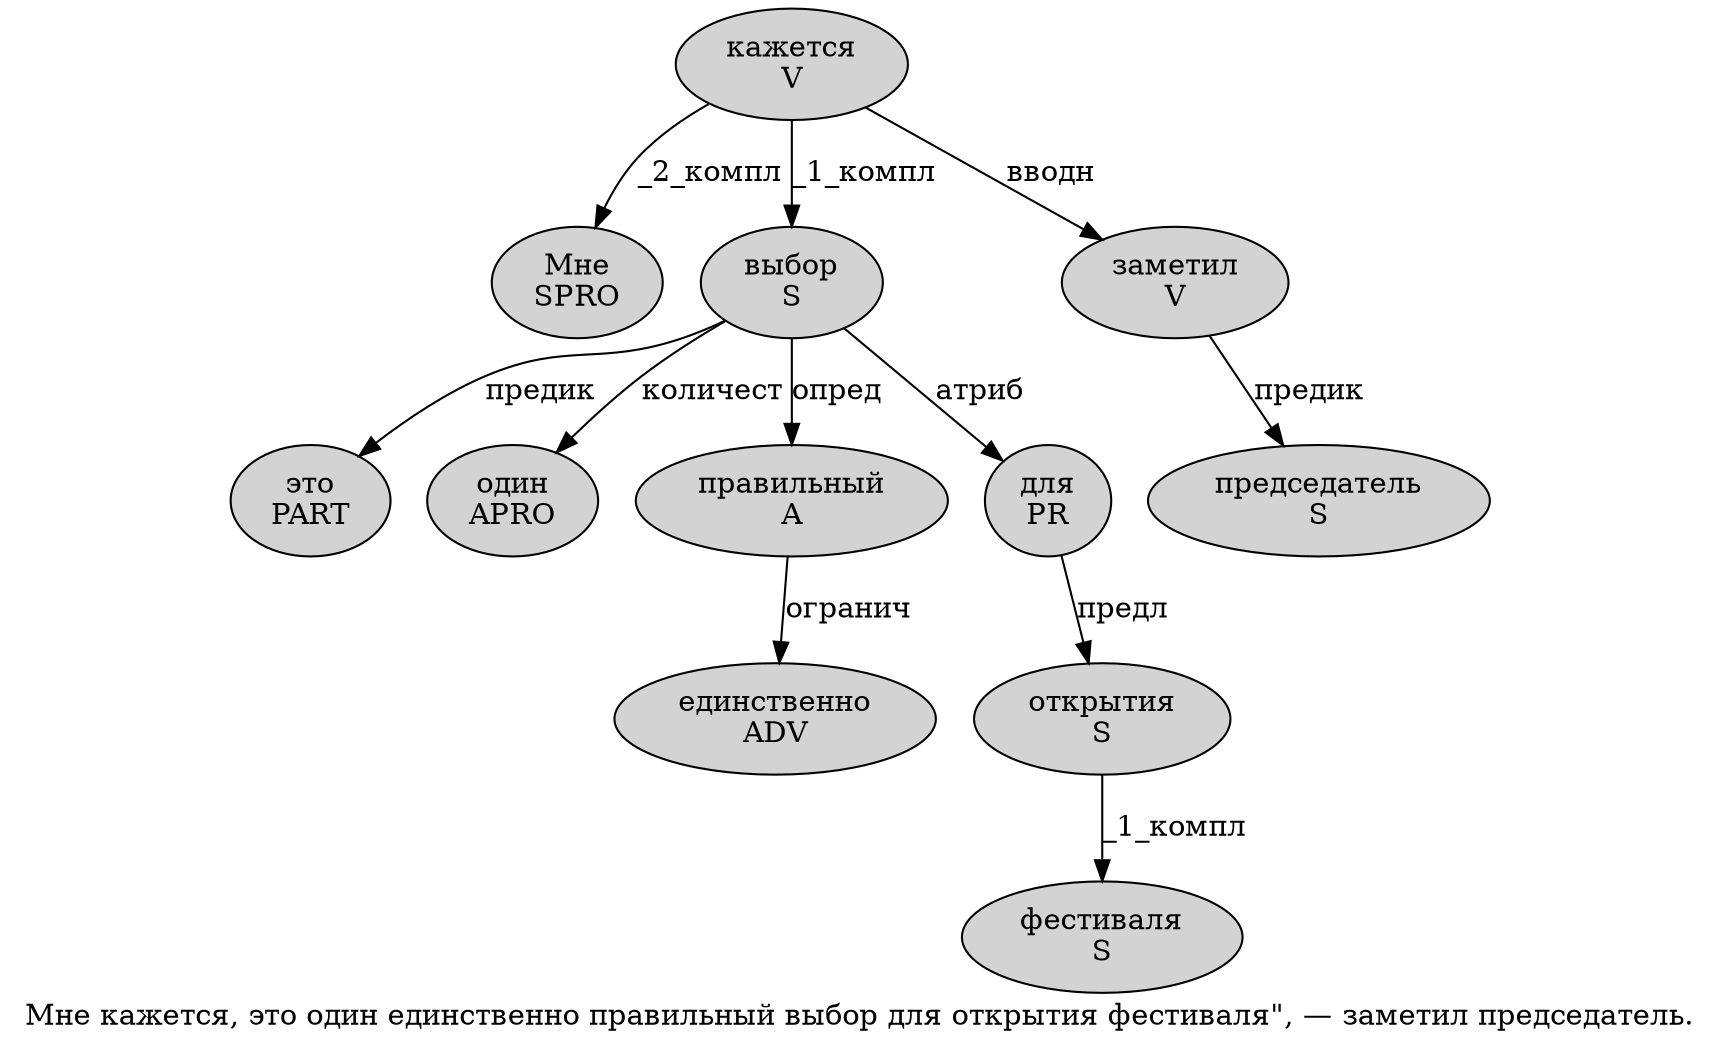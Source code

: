 digraph SENTENCE_602 {
	graph [label="Мне кажется, это один единственно правильный выбор для открытия фестиваля\", — заметил председатель."]
	node [style=filled]
		0 [label="Мне
SPRO" color="" fillcolor=lightgray penwidth=1 shape=ellipse]
		1 [label="кажется
V" color="" fillcolor=lightgray penwidth=1 shape=ellipse]
		3 [label="это
PART" color="" fillcolor=lightgray penwidth=1 shape=ellipse]
		4 [label="один
APRO" color="" fillcolor=lightgray penwidth=1 shape=ellipse]
		5 [label="единственно
ADV" color="" fillcolor=lightgray penwidth=1 shape=ellipse]
		6 [label="правильный
A" color="" fillcolor=lightgray penwidth=1 shape=ellipse]
		7 [label="выбор
S" color="" fillcolor=lightgray penwidth=1 shape=ellipse]
		8 [label="для
PR" color="" fillcolor=lightgray penwidth=1 shape=ellipse]
		9 [label="открытия
S" color="" fillcolor=lightgray penwidth=1 shape=ellipse]
		10 [label="фестиваля
S" color="" fillcolor=lightgray penwidth=1 shape=ellipse]
		14 [label="заметил
V" color="" fillcolor=lightgray penwidth=1 shape=ellipse]
		15 [label="председатель
S" color="" fillcolor=lightgray penwidth=1 shape=ellipse]
			7 -> 3 [label="предик"]
			7 -> 4 [label="количест"]
			7 -> 6 [label="опред"]
			7 -> 8 [label="атриб"]
			8 -> 9 [label="предл"]
			6 -> 5 [label="огранич"]
			1 -> 0 [label="_2_компл"]
			1 -> 7 [label="_1_компл"]
			1 -> 14 [label="вводн"]
			9 -> 10 [label="_1_компл"]
			14 -> 15 [label="предик"]
}